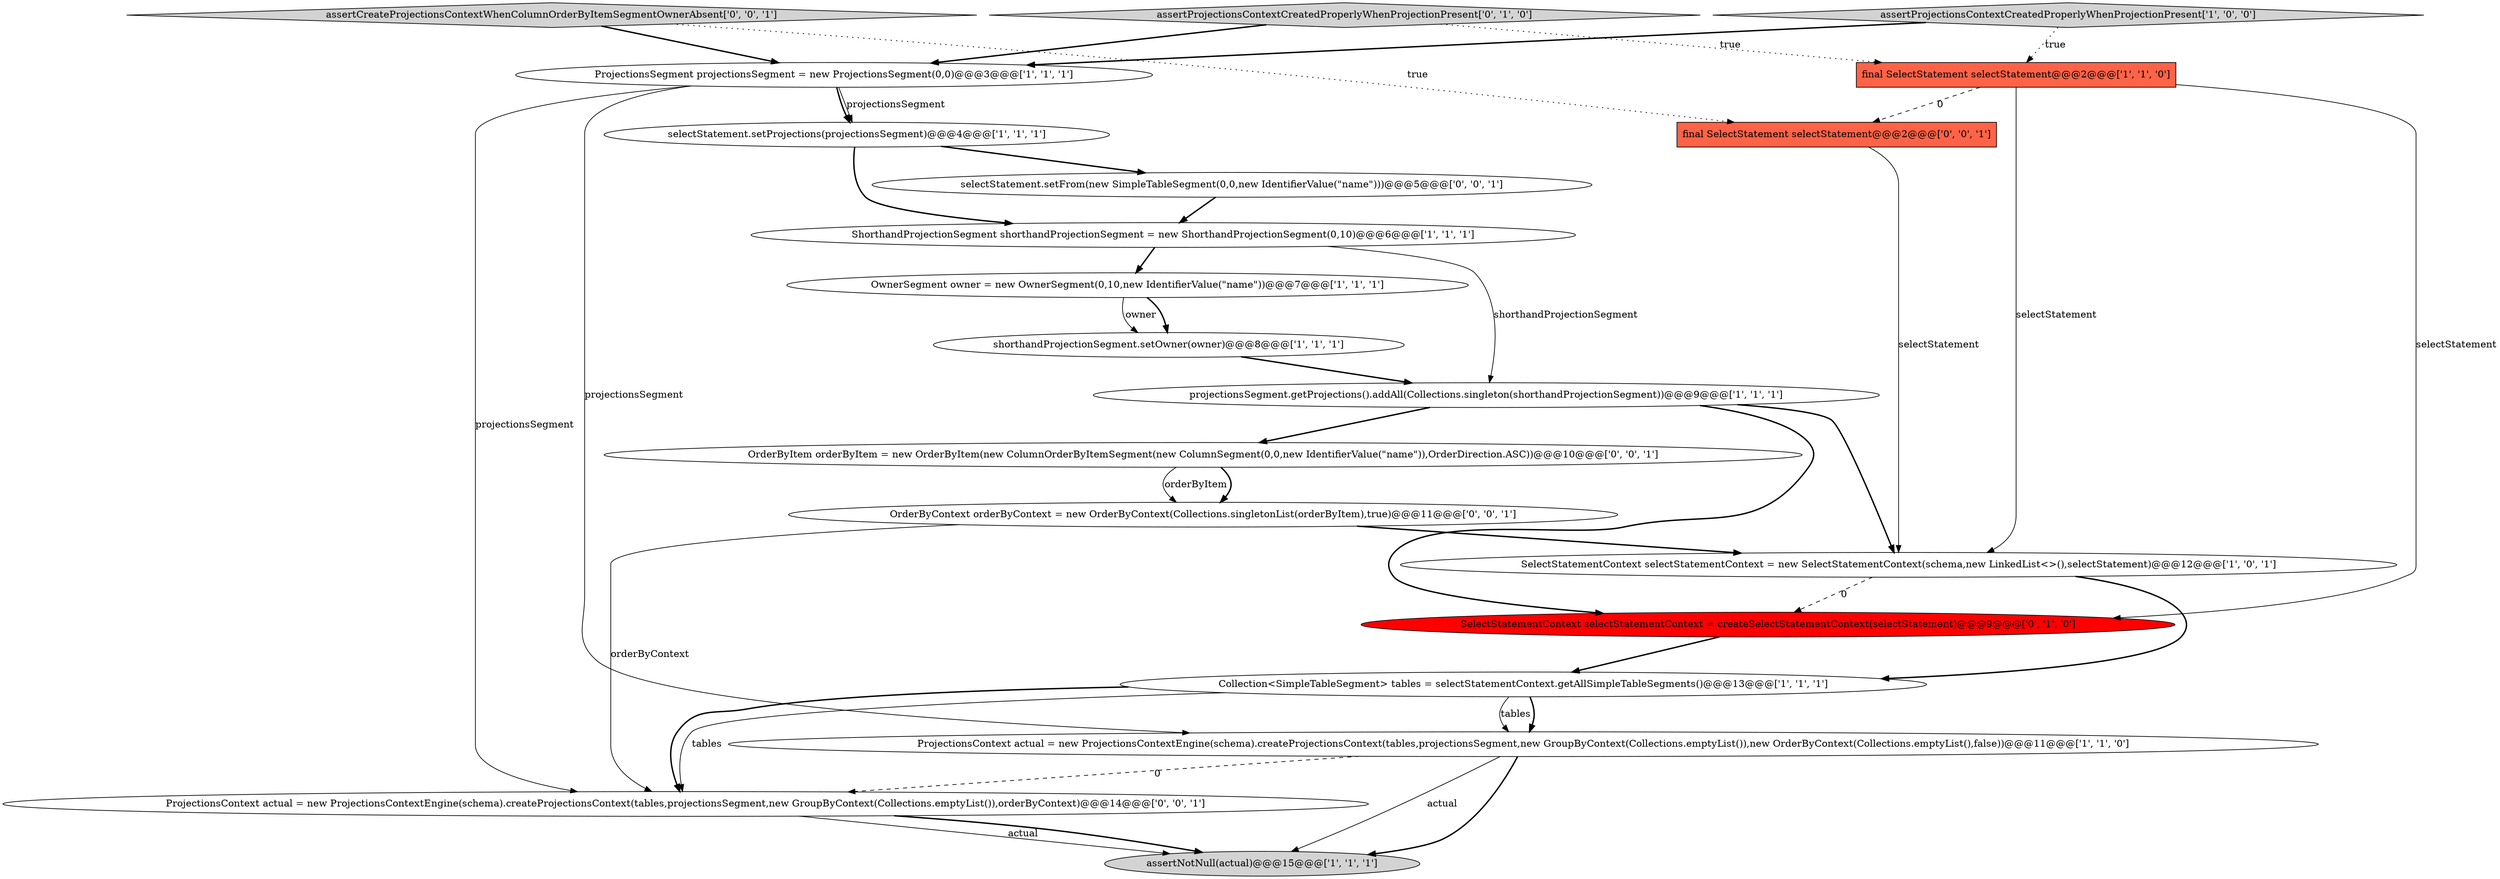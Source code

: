 digraph {
10 [style = filled, label = "final SelectStatement selectStatement@@@2@@@['1', '1', '0']", fillcolor = tomato, shape = box image = "AAA0AAABBB1BBB"];
11 [style = filled, label = "assertNotNull(actual)@@@15@@@['1', '1', '1']", fillcolor = lightgray, shape = ellipse image = "AAA0AAABBB1BBB"];
2 [style = filled, label = "projectionsSegment.getProjections().addAll(Collections.singleton(shorthandProjectionSegment))@@@9@@@['1', '1', '1']", fillcolor = white, shape = ellipse image = "AAA0AAABBB1BBB"];
13 [style = filled, label = "assertProjectionsContextCreatedProperlyWhenProjectionPresent['0', '1', '0']", fillcolor = lightgray, shape = diamond image = "AAA0AAABBB2BBB"];
16 [style = filled, label = "selectStatement.setFrom(new SimpleTableSegment(0,0,new IdentifierValue(\"name\")))@@@5@@@['0', '0', '1']", fillcolor = white, shape = ellipse image = "AAA0AAABBB3BBB"];
4 [style = filled, label = "ProjectionsSegment projectionsSegment = new ProjectionsSegment(0,0)@@@3@@@['1', '1', '1']", fillcolor = white, shape = ellipse image = "AAA0AAABBB1BBB"];
7 [style = filled, label = "assertProjectionsContextCreatedProperlyWhenProjectionPresent['1', '0', '0']", fillcolor = lightgray, shape = diamond image = "AAA0AAABBB1BBB"];
9 [style = filled, label = "SelectStatementContext selectStatementContext = new SelectStatementContext(schema,new LinkedList<>(),selectStatement)@@@12@@@['1', '0', '1']", fillcolor = white, shape = ellipse image = "AAA0AAABBB1BBB"];
14 [style = filled, label = "assertCreateProjectionsContextWhenColumnOrderByItemSegmentOwnerAbsent['0', '0', '1']", fillcolor = lightgray, shape = diamond image = "AAA0AAABBB3BBB"];
17 [style = filled, label = "final SelectStatement selectStatement@@@2@@@['0', '0', '1']", fillcolor = tomato, shape = box image = "AAA0AAABBB3BBB"];
0 [style = filled, label = "selectStatement.setProjections(projectionsSegment)@@@4@@@['1', '1', '1']", fillcolor = white, shape = ellipse image = "AAA0AAABBB1BBB"];
1 [style = filled, label = "OwnerSegment owner = new OwnerSegment(0,10,new IdentifierValue(\"name\"))@@@7@@@['1', '1', '1']", fillcolor = white, shape = ellipse image = "AAA0AAABBB1BBB"];
5 [style = filled, label = "Collection<SimpleTableSegment> tables = selectStatementContext.getAllSimpleTableSegments()@@@13@@@['1', '1', '1']", fillcolor = white, shape = ellipse image = "AAA0AAABBB1BBB"];
19 [style = filled, label = "OrderByItem orderByItem = new OrderByItem(new ColumnOrderByItemSegment(new ColumnSegment(0,0,new IdentifierValue(\"name\")),OrderDirection.ASC))@@@10@@@['0', '0', '1']", fillcolor = white, shape = ellipse image = "AAA0AAABBB3BBB"];
3 [style = filled, label = "ShorthandProjectionSegment shorthandProjectionSegment = new ShorthandProjectionSegment(0,10)@@@6@@@['1', '1', '1']", fillcolor = white, shape = ellipse image = "AAA0AAABBB1BBB"];
8 [style = filled, label = "shorthandProjectionSegment.setOwner(owner)@@@8@@@['1', '1', '1']", fillcolor = white, shape = ellipse image = "AAA0AAABBB1BBB"];
12 [style = filled, label = "SelectStatementContext selectStatementContext = createSelectStatementContext(selectStatement)@@@9@@@['0', '1', '0']", fillcolor = red, shape = ellipse image = "AAA1AAABBB2BBB"];
15 [style = filled, label = "ProjectionsContext actual = new ProjectionsContextEngine(schema).createProjectionsContext(tables,projectionsSegment,new GroupByContext(Collections.emptyList()),orderByContext)@@@14@@@['0', '0', '1']", fillcolor = white, shape = ellipse image = "AAA0AAABBB3BBB"];
6 [style = filled, label = "ProjectionsContext actual = new ProjectionsContextEngine(schema).createProjectionsContext(tables,projectionsSegment,new GroupByContext(Collections.emptyList()),new OrderByContext(Collections.emptyList(),false))@@@11@@@['1', '1', '0']", fillcolor = white, shape = ellipse image = "AAA0AAABBB1BBB"];
18 [style = filled, label = "OrderByContext orderByContext = new OrderByContext(Collections.singletonList(orderByItem),true)@@@11@@@['0', '0', '1']", fillcolor = white, shape = ellipse image = "AAA0AAABBB3BBB"];
0->3 [style = bold, label=""];
16->3 [style = bold, label=""];
5->15 [style = solid, label="tables"];
0->16 [style = bold, label=""];
4->6 [style = solid, label="projectionsSegment"];
19->18 [style = bold, label=""];
2->19 [style = bold, label=""];
1->8 [style = bold, label=""];
7->10 [style = dotted, label="true"];
12->5 [style = bold, label=""];
3->1 [style = bold, label=""];
4->15 [style = solid, label="projectionsSegment"];
15->11 [style = solid, label="actual"];
5->15 [style = bold, label=""];
2->9 [style = bold, label=""];
7->4 [style = bold, label=""];
13->10 [style = dotted, label="true"];
17->9 [style = solid, label="selectStatement"];
2->12 [style = bold, label=""];
4->0 [style = bold, label=""];
10->12 [style = solid, label="selectStatement"];
14->17 [style = dotted, label="true"];
10->9 [style = solid, label="selectStatement"];
5->6 [style = bold, label=""];
15->11 [style = bold, label=""];
8->2 [style = bold, label=""];
6->15 [style = dashed, label="0"];
19->18 [style = solid, label="orderByItem"];
6->11 [style = bold, label=""];
4->0 [style = solid, label="projectionsSegment"];
18->9 [style = bold, label=""];
10->17 [style = dashed, label="0"];
9->5 [style = bold, label=""];
5->6 [style = solid, label="tables"];
9->12 [style = dashed, label="0"];
1->8 [style = solid, label="owner"];
18->15 [style = solid, label="orderByContext"];
6->11 [style = solid, label="actual"];
3->2 [style = solid, label="shorthandProjectionSegment"];
14->4 [style = bold, label=""];
13->4 [style = bold, label=""];
}
